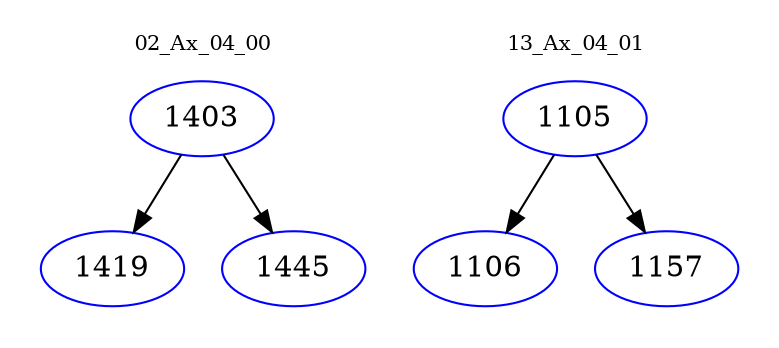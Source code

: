 digraph{
subgraph cluster_0 {
color = white
label = "02_Ax_04_00";
fontsize=10;
T0_1403 [label="1403", color="blue"]
T0_1403 -> T0_1419 [color="black"]
T0_1419 [label="1419", color="blue"]
T0_1403 -> T0_1445 [color="black"]
T0_1445 [label="1445", color="blue"]
}
subgraph cluster_1 {
color = white
label = "13_Ax_04_01";
fontsize=10;
T1_1105 [label="1105", color="blue"]
T1_1105 -> T1_1106 [color="black"]
T1_1106 [label="1106", color="blue"]
T1_1105 -> T1_1157 [color="black"]
T1_1157 [label="1157", color="blue"]
}
}
